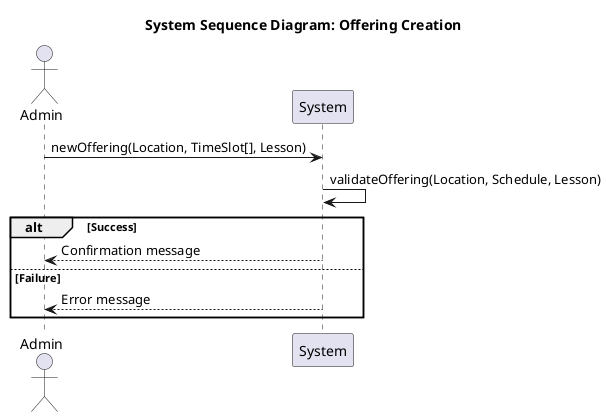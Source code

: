 @startuml System Sequence Diagram: Offering Creation
title System Sequence Diagram: Offering Creation

actor Admin
participant System

Admin -> System: newOffering(Location, TimeSlot[], Lesson)
System -> System: validateOffering(Location, Schedule, Lesson)
alt Success
    System --> Admin: Confirmation message
else Failure
    System --> Admin: Error message
end
@enduml
